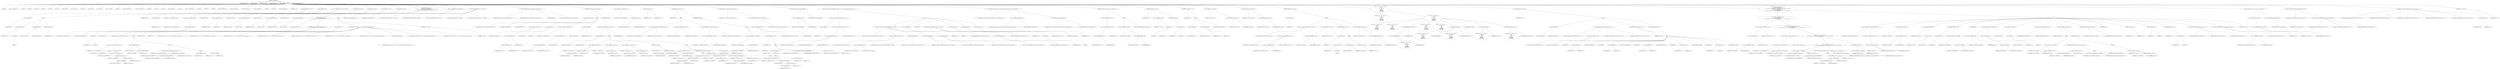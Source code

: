 digraph hostapd_notif_assoc {  
"1000135" [label = "(METHOD,hostapd_notif_assoc)" ]
"1000136" [label = "(PARAM,hostapd_data *hapd)" ]
"1000137" [label = "(PARAM,const u8 *addr)" ]
"1000138" [label = "(PARAM,const u8 *req_ies)" ]
"1000139" [label = "(PARAM,size_t req_ies_len)" ]
"1000140" [label = "(PARAM,int reassoc)" ]
"1000141" [label = "(BLOCK,,)" ]
"1000142" [label = "(LOCAL,v6: int)" ]
"1000143" [label = "(LOCAL,v8: const unsigned __int8 *)" ]
"1000144" [label = "(LOCAL,v9: int)" ]
"1000145" [label = "(LOCAL,v10: int)" ]
"1000146" [label = "(LOCAL,v11: int)" ]
"1000147" [label = "(LOCAL,v12: int)" ]
"1000148" [label = "(LOCAL,v13: int)" ]
"1000149" [label = "(LOCAL,v14: int)" ]
"1000150" [label = "(LOCAL,v16: const u8 *)" ]
"1000151" [label = "(LOCAL,v17: const u8 *)" ]
"1000152" [label = "(LOCAL,v18: size_t)" ]
"1000153" [label = "(LOCAL,v19: sta_info *)" ]
"1000154" [label = "(LOCAL,v20: sta_info *)" ]
"1000155" [label = "(LOCAL,v21: unsigned int)" ]
"1000156" [label = "(LOCAL,v22: int)" ]
"1000157" [label = "(LOCAL,v23: wpa_state_machine *)" ]
"1000158" [label = "(LOCAL,v24: wpa_authenticator *)" ]
"1000159" [label = "(LOCAL,v25: int)" ]
"1000160" [label = "(LOCAL,v26: int)" ]
"1000161" [label = "(LOCAL,v27: u32)" ]
"1000162" [label = "(LOCAL,v28: unsigned int)" ]
"1000163" [label = "(LOCAL,v29: int)" ]
"1000164" [label = "(LOCAL,v30: wpa_state_machine *)" ]
"1000165" [label = "(LOCAL,v31: int)" ]
"1000166" [label = "(LOCAL,v32: u8 *)" ]
"1000167" [label = "(LOCAL,v33: int)" ]
"1000168" [label = "(LOCAL,fmt: unsigned __int8 *)" ]
"1000169" [label = "(LOCAL,fmta: unsigned __int8 *)" ]
"1000170" [label = "(LOCAL,fmtb: unsigned __int8 *)" ]
"1000171" [label = "(LOCAL,fmtc: unsigned __int8 *)" ]
"1000172" [label = "(LOCAL,v38: int)" ]
"1000173" [label = "(LOCAL,v41: int)" ]
"1000174" [label = "(LOCAL,elems: ieee802_11_elems)" ]
"1000175" [label = "(LOCAL,buf: u8 [ 1064 ])" ]
"1000176" [label = "(CONTROL_STRUCTURE,if ( !addr ),if ( !addr ))" ]
"1000177" [label = "(<operator>.logicalNot,!addr)" ]
"1000178" [label = "(IDENTIFIER,addr,!addr)" ]
"1000179" [label = "(BLOCK,,)" ]
"1000180" [label = "(<operator>.assignment,v14 = -1)" ]
"1000181" [label = "(IDENTIFIER,v14,v14 = -1)" ]
"1000182" [label = "(<operator>.minus,-1)" ]
"1000183" [label = "(LITERAL,1,-1)" ]
"1000184" [label = "(wpa_printf,wpa_printf(2, fmt))" ]
"1000185" [label = "(LITERAL,2,wpa_printf(2, fmt))" ]
"1000186" [label = "(IDENTIFIER,fmt,wpa_printf(2, fmt))" ]
"1000187" [label = "(RETURN,return v14;,return v14;)" ]
"1000188" [label = "(IDENTIFIER,v14,return v14;)" ]
"1000189" [label = "(<operator>.assignment,v6 = *addr)" ]
"1000190" [label = "(IDENTIFIER,v6,v6 = *addr)" ]
"1000191" [label = "(<operator>.indirection,*addr)" ]
"1000192" [label = "(IDENTIFIER,addr,v6 = *addr)" ]
"1000193" [label = "(<operator>.assignment,v8 = (const unsigned __int8 *)addr[1])" ]
"1000194" [label = "(IDENTIFIER,v8,v8 = (const unsigned __int8 *)addr[1])" ]
"1000195" [label = "(<operator>.cast,(const unsigned __int8 *)addr[1])" ]
"1000196" [label = "(UNKNOWN,const unsigned __int8 *,const unsigned __int8 *)" ]
"1000197" [label = "(<operator>.indirectIndexAccess,addr[1])" ]
"1000198" [label = "(IDENTIFIER,addr,(const unsigned __int8 *)addr[1])" ]
"1000199" [label = "(LITERAL,1,(const unsigned __int8 *)addr[1])" ]
"1000200" [label = "(<operator>.assignment,v9 = addr[2])" ]
"1000201" [label = "(IDENTIFIER,v9,v9 = addr[2])" ]
"1000202" [label = "(<operator>.indirectIndexAccess,addr[2])" ]
"1000203" [label = "(IDENTIFIER,addr,v9 = addr[2])" ]
"1000204" [label = "(LITERAL,2,v9 = addr[2])" ]
"1000205" [label = "(<operator>.assignment,v10 = addr[3])" ]
"1000206" [label = "(IDENTIFIER,v10,v10 = addr[3])" ]
"1000207" [label = "(<operator>.indirectIndexAccess,addr[3])" ]
"1000208" [label = "(IDENTIFIER,addr,v10 = addr[3])" ]
"1000209" [label = "(LITERAL,3,v10 = addr[3])" ]
"1000210" [label = "(<operator>.assignment,v11 = addr[4])" ]
"1000211" [label = "(IDENTIFIER,v11,v11 = addr[4])" ]
"1000212" [label = "(<operator>.indirectIndexAccess,addr[4])" ]
"1000213" [label = "(IDENTIFIER,addr,v11 = addr[4])" ]
"1000214" [label = "(LITERAL,4,v11 = addr[4])" ]
"1000215" [label = "(<operator>.assignment,v12 = addr[5])" ]
"1000216" [label = "(IDENTIFIER,v12,v12 = addr[5])" ]
"1000217" [label = "(<operator>.indirectIndexAccess,addr[5])" ]
"1000218" [label = "(IDENTIFIER,addr,v12 = addr[5])" ]
"1000219" [label = "(LITERAL,5,v12 = addr[5])" ]
"1000220" [label = "(CONTROL_STRUCTURE,if ( (v6 & 1) != 0\n    || !(v11 | v10 | v9 | v6 | (unsigned int)v8 | v12)\n    || (v41 = addr[5], v13 = memcmp(addr, hapd->own_addr, 6u), v12 = v41, !v13) ),if ( (v6 & 1) != 0\n    || !(v11 | v10 | v9 | v6 | (unsigned int)v8 | v12)\n    || (v41 = addr[5], v13 = memcmp(addr, hapd->own_addr, 6u), v12 = v41, !v13) ))" ]
"1000221" [label = "(<operator>.logicalOr,(v6 & 1) != 0\n    || !(v11 | v10 | v9 | v6 | (unsigned int)v8 | v12)\n    || (v41 = addr[5], v13 = memcmp(addr, hapd->own_addr, 6u), v12 = v41, !v13))" ]
"1000222" [label = "(<operator>.notEquals,(v6 & 1) != 0)" ]
"1000223" [label = "(<operator>.and,v6 & 1)" ]
"1000224" [label = "(IDENTIFIER,v6,v6 & 1)" ]
"1000225" [label = "(LITERAL,1,v6 & 1)" ]
"1000226" [label = "(LITERAL,0,(v6 & 1) != 0)" ]
"1000227" [label = "(<operator>.logicalOr,!(v11 | v10 | v9 | v6 | (unsigned int)v8 | v12)\n    || (v41 = addr[5], v13 = memcmp(addr, hapd->own_addr, 6u), v12 = v41, !v13))" ]
"1000228" [label = "(<operator>.logicalNot,!(v11 | v10 | v9 | v6 | (unsigned int)v8 | v12))" ]
"1000229" [label = "(<operator>.or,v11 | v10 | v9 | v6 | (unsigned int)v8 | v12)" ]
"1000230" [label = "(IDENTIFIER,v11,v11 | v10 | v9 | v6 | (unsigned int)v8 | v12)" ]
"1000231" [label = "(<operator>.or,v10 | v9 | v6 | (unsigned int)v8 | v12)" ]
"1000232" [label = "(IDENTIFIER,v10,v10 | v9 | v6 | (unsigned int)v8 | v12)" ]
"1000233" [label = "(<operator>.or,v9 | v6 | (unsigned int)v8 | v12)" ]
"1000234" [label = "(IDENTIFIER,v9,v9 | v6 | (unsigned int)v8 | v12)" ]
"1000235" [label = "(<operator>.or,v6 | (unsigned int)v8 | v12)" ]
"1000236" [label = "(IDENTIFIER,v6,v6 | (unsigned int)v8 | v12)" ]
"1000237" [label = "(<operator>.or,(unsigned int)v8 | v12)" ]
"1000238" [label = "(<operator>.cast,(unsigned int)v8)" ]
"1000239" [label = "(UNKNOWN,unsigned int,unsigned int)" ]
"1000240" [label = "(IDENTIFIER,v8,(unsigned int)v8)" ]
"1000241" [label = "(IDENTIFIER,v12,(unsigned int)v8 | v12)" ]
"1000242" [label = "(BLOCK,,)" ]
"1000243" [label = "(<operator>.assignment,v41 = addr[5])" ]
"1000244" [label = "(IDENTIFIER,v41,v41 = addr[5])" ]
"1000245" [label = "(<operator>.indirectIndexAccess,addr[5])" ]
"1000246" [label = "(IDENTIFIER,addr,v41 = addr[5])" ]
"1000247" [label = "(LITERAL,5,v41 = addr[5])" ]
"1000248" [label = "(BLOCK,,)" ]
"1000249" [label = "(<operator>.assignment,v13 = memcmp(addr, hapd->own_addr, 6u))" ]
"1000250" [label = "(IDENTIFIER,v13,v13 = memcmp(addr, hapd->own_addr, 6u))" ]
"1000251" [label = "(memcmp,memcmp(addr, hapd->own_addr, 6u))" ]
"1000252" [label = "(IDENTIFIER,addr,memcmp(addr, hapd->own_addr, 6u))" ]
"1000253" [label = "(<operator>.indirectFieldAccess,hapd->own_addr)" ]
"1000254" [label = "(IDENTIFIER,hapd,memcmp(addr, hapd->own_addr, 6u))" ]
"1000255" [label = "(FIELD_IDENTIFIER,own_addr,own_addr)" ]
"1000256" [label = "(LITERAL,6u,memcmp(addr, hapd->own_addr, 6u))" ]
"1000257" [label = "(BLOCK,,)" ]
"1000258" [label = "(<operator>.assignment,v12 = v41)" ]
"1000259" [label = "(IDENTIFIER,v12,v12 = v41)" ]
"1000260" [label = "(IDENTIFIER,v41,v12 = v41)" ]
"1000261" [label = "(<operator>.logicalNot,!v13)" ]
"1000262" [label = "(IDENTIFIER,v13,!v13)" ]
"1000263" [label = "(BLOCK,,)" ]
"1000264" [label = "(<operator>.assignment,v14 = 0)" ]
"1000265" [label = "(IDENTIFIER,v14,v14 = 0)" ]
"1000266" [label = "(LITERAL,0,v14 = 0)" ]
"1000267" [label = "(wpa_printf,wpa_printf(2, v8, v9, v10, v11, v12, v38, &_stack_chk_guard, req_ies, req_ies_len))" ]
"1000268" [label = "(LITERAL,2,wpa_printf(2, v8, v9, v10, v11, v12, v38, &_stack_chk_guard, req_ies, req_ies_len))" ]
"1000269" [label = "(IDENTIFIER,v8,wpa_printf(2, v8, v9, v10, v11, v12, v38, &_stack_chk_guard, req_ies, req_ies_len))" ]
"1000270" [label = "(IDENTIFIER,v9,wpa_printf(2, v8, v9, v10, v11, v12, v38, &_stack_chk_guard, req_ies, req_ies_len))" ]
"1000271" [label = "(IDENTIFIER,v10,wpa_printf(2, v8, v9, v10, v11, v12, v38, &_stack_chk_guard, req_ies, req_ies_len))" ]
"1000272" [label = "(IDENTIFIER,v11,wpa_printf(2, v8, v9, v10, v11, v12, v38, &_stack_chk_guard, req_ies, req_ies_len))" ]
"1000273" [label = "(IDENTIFIER,v12,wpa_printf(2, v8, v9, v10, v11, v12, v38, &_stack_chk_guard, req_ies, req_ies_len))" ]
"1000274" [label = "(IDENTIFIER,v38,wpa_printf(2, v8, v9, v10, v11, v12, v38, &_stack_chk_guard, req_ies, req_ies_len))" ]
"1000275" [label = "(<operator>.addressOf,&_stack_chk_guard)" ]
"1000276" [label = "(IDENTIFIER,_stack_chk_guard,wpa_printf(2, v8, v9, v10, v11, v12, v38, &_stack_chk_guard, req_ies, req_ies_len))" ]
"1000277" [label = "(IDENTIFIER,req_ies,wpa_printf(2, v8, v9, v10, v11, v12, v38, &_stack_chk_guard, req_ies, req_ies_len))" ]
"1000278" [label = "(IDENTIFIER,req_ies_len,wpa_printf(2, v8, v9, v10, v11, v12, v38, &_stack_chk_guard, req_ies, req_ies_len))" ]
"1000279" [label = "(RETURN,return v14;,return v14;)" ]
"1000280" [label = "(IDENTIFIER,v14,return v14;)" ]
"1000281" [label = "(random_add_randomness,random_add_randomness(addr, 6u))" ]
"1000282" [label = "(IDENTIFIER,addr,random_add_randomness(addr, 6u))" ]
"1000283" [label = "(LITERAL,6u,random_add_randomness(addr, 6u))" ]
"1000284" [label = "(hostapd_logger,hostapd_logger(hapd, addr, 1u, 2, \"associated\"))" ]
"1000285" [label = "(IDENTIFIER,hapd,hostapd_logger(hapd, addr, 1u, 2, \"associated\"))" ]
"1000286" [label = "(IDENTIFIER,addr,hostapd_logger(hapd, addr, 1u, 2, \"associated\"))" ]
"1000287" [label = "(LITERAL,1u,hostapd_logger(hapd, addr, 1u, 2, \"associated\"))" ]
"1000288" [label = "(LITERAL,2,hostapd_logger(hapd, addr, 1u, 2, \"associated\"))" ]
"1000289" [label = "(LITERAL,\"associated\",hostapd_logger(hapd, addr, 1u, 2, \"associated\"))" ]
"1000290" [label = "(ieee802_11_parse_elems,ieee802_11_parse_elems(req_ies, req_ies_len, &elems, 0))" ]
"1000291" [label = "(IDENTIFIER,req_ies,ieee802_11_parse_elems(req_ies, req_ies_len, &elems, 0))" ]
"1000292" [label = "(IDENTIFIER,req_ies_len,ieee802_11_parse_elems(req_ies, req_ies_len, &elems, 0))" ]
"1000293" [label = "(<operator>.addressOf,&elems)" ]
"1000294" [label = "(IDENTIFIER,elems,ieee802_11_parse_elems(req_ies, req_ies_len, &elems, 0))" ]
"1000295" [label = "(LITERAL,0,ieee802_11_parse_elems(req_ies, req_ies_len, &elems, 0))" ]
"1000296" [label = "(CONTROL_STRUCTURE,if ( elems.wps_ie ),if ( elems.wps_ie ))" ]
"1000297" [label = "(<operator>.fieldAccess,elems.wps_ie)" ]
"1000298" [label = "(IDENTIFIER,elems,if ( elems.wps_ie ))" ]
"1000299" [label = "(FIELD_IDENTIFIER,wps_ie,wps_ie)" ]
"1000300" [label = "(BLOCK,,)" ]
"1000301" [label = "(<operator>.assignment,v16 = elems.wps_ie - 2)" ]
"1000302" [label = "(IDENTIFIER,v16,v16 = elems.wps_ie - 2)" ]
"1000303" [label = "(<operator>.subtraction,elems.wps_ie - 2)" ]
"1000304" [label = "(<operator>.fieldAccess,elems.wps_ie)" ]
"1000305" [label = "(IDENTIFIER,elems,elems.wps_ie - 2)" ]
"1000306" [label = "(FIELD_IDENTIFIER,wps_ie,wps_ie)" ]
"1000307" [label = "(LITERAL,2,elems.wps_ie - 2)" ]
"1000308" [label = "(<operator>.assignment,v17 = 0)" ]
"1000309" [label = "(IDENTIFIER,v17,v17 = 0)" ]
"1000310" [label = "(LITERAL,0,v17 = 0)" ]
"1000311" [label = "(<operator>.assignment,v18 = elems.wps_ie_len + 2)" ]
"1000312" [label = "(IDENTIFIER,v18,v18 = elems.wps_ie_len + 2)" ]
"1000313" [label = "(<operator>.addition,elems.wps_ie_len + 2)" ]
"1000314" [label = "(<operator>.fieldAccess,elems.wps_ie_len)" ]
"1000315" [label = "(IDENTIFIER,elems,elems.wps_ie_len + 2)" ]
"1000316" [label = "(FIELD_IDENTIFIER,wps_ie_len,wps_ie_len)" ]
"1000317" [label = "(LITERAL,2,elems.wps_ie_len + 2)" ]
"1000318" [label = "(wpa_printf,wpa_printf(2, fmta))" ]
"1000319" [label = "(LITERAL,2,wpa_printf(2, fmta))" ]
"1000320" [label = "(IDENTIFIER,fmta,wpa_printf(2, fmta))" ]
"1000321" [label = "(CONTROL_STRUCTURE,else,else)" ]
"1000322" [label = "(CONTROL_STRUCTURE,if ( elems.rsn_ie ),if ( elems.rsn_ie ))" ]
"1000323" [label = "(<operator>.fieldAccess,elems.rsn_ie)" ]
"1000324" [label = "(IDENTIFIER,elems,if ( elems.rsn_ie ))" ]
"1000325" [label = "(FIELD_IDENTIFIER,rsn_ie,rsn_ie)" ]
"1000326" [label = "(BLOCK,,)" ]
"1000327" [label = "(<operator>.assignment,v16 = elems.rsn_ie - 2)" ]
"1000328" [label = "(IDENTIFIER,v16,v16 = elems.rsn_ie - 2)" ]
"1000329" [label = "(<operator>.subtraction,elems.rsn_ie - 2)" ]
"1000330" [label = "(<operator>.fieldAccess,elems.rsn_ie)" ]
"1000331" [label = "(IDENTIFIER,elems,elems.rsn_ie - 2)" ]
"1000332" [label = "(FIELD_IDENTIFIER,rsn_ie,rsn_ie)" ]
"1000333" [label = "(LITERAL,2,elems.rsn_ie - 2)" ]
"1000334" [label = "(<operator>.assignment,v17 = elems.wps_ie)" ]
"1000335" [label = "(IDENTIFIER,v17,v17 = elems.wps_ie)" ]
"1000336" [label = "(<operator>.fieldAccess,elems.wps_ie)" ]
"1000337" [label = "(IDENTIFIER,elems,v17 = elems.wps_ie)" ]
"1000338" [label = "(FIELD_IDENTIFIER,wps_ie,wps_ie)" ]
"1000339" [label = "(<operator>.assignment,v18 = elems.rsn_ie_len + 2)" ]
"1000340" [label = "(IDENTIFIER,v18,v18 = elems.rsn_ie_len + 2)" ]
"1000341" [label = "(<operator>.addition,elems.rsn_ie_len + 2)" ]
"1000342" [label = "(<operator>.fieldAccess,elems.rsn_ie_len)" ]
"1000343" [label = "(IDENTIFIER,elems,elems.rsn_ie_len + 2)" ]
"1000344" [label = "(FIELD_IDENTIFIER,rsn_ie_len,rsn_ie_len)" ]
"1000345" [label = "(LITERAL,2,elems.rsn_ie_len + 2)" ]
"1000346" [label = "(wpa_printf,wpa_printf(2, fmta))" ]
"1000347" [label = "(LITERAL,2,wpa_printf(2, fmta))" ]
"1000348" [label = "(IDENTIFIER,fmta,wpa_printf(2, fmta))" ]
"1000349" [label = "(CONTROL_STRUCTURE,else,else)" ]
"1000350" [label = "(BLOCK,,)" ]
"1000351" [label = "(<operator>.assignment,v16 = elems.wpa_ie)" ]
"1000352" [label = "(IDENTIFIER,v16,v16 = elems.wpa_ie)" ]
"1000353" [label = "(<operator>.fieldAccess,elems.wpa_ie)" ]
"1000354" [label = "(IDENTIFIER,elems,v16 = elems.wpa_ie)" ]
"1000355" [label = "(FIELD_IDENTIFIER,wpa_ie,wpa_ie)" ]
"1000356" [label = "(CONTROL_STRUCTURE,if ( elems.wpa_ie ),if ( elems.wpa_ie ))" ]
"1000357" [label = "(<operator>.fieldAccess,elems.wpa_ie)" ]
"1000358" [label = "(IDENTIFIER,elems,if ( elems.wpa_ie ))" ]
"1000359" [label = "(FIELD_IDENTIFIER,wpa_ie,wpa_ie)" ]
"1000360" [label = "(BLOCK,,)" ]
"1000361" [label = "(<operator>.assignment,v16 = elems.wpa_ie - 2)" ]
"1000362" [label = "(IDENTIFIER,v16,v16 = elems.wpa_ie - 2)" ]
"1000363" [label = "(<operator>.subtraction,elems.wpa_ie - 2)" ]
"1000364" [label = "(<operator>.fieldAccess,elems.wpa_ie)" ]
"1000365" [label = "(IDENTIFIER,elems,elems.wpa_ie - 2)" ]
"1000366" [label = "(FIELD_IDENTIFIER,wpa_ie,wpa_ie)" ]
"1000367" [label = "(LITERAL,2,elems.wpa_ie - 2)" ]
"1000368" [label = "(<operator>.assignment,v17 = elems.rsn_ie)" ]
"1000369" [label = "(IDENTIFIER,v17,v17 = elems.rsn_ie)" ]
"1000370" [label = "(<operator>.fieldAccess,elems.rsn_ie)" ]
"1000371" [label = "(IDENTIFIER,elems,v17 = elems.rsn_ie)" ]
"1000372" [label = "(FIELD_IDENTIFIER,rsn_ie,rsn_ie)" ]
"1000373" [label = "(<operator>.assignment,v18 = elems.wpa_ie_len + 2)" ]
"1000374" [label = "(IDENTIFIER,v18,v18 = elems.wpa_ie_len + 2)" ]
"1000375" [label = "(<operator>.addition,elems.wpa_ie_len + 2)" ]
"1000376" [label = "(<operator>.fieldAccess,elems.wpa_ie_len)" ]
"1000377" [label = "(IDENTIFIER,elems,elems.wpa_ie_len + 2)" ]
"1000378" [label = "(FIELD_IDENTIFIER,wpa_ie_len,wpa_ie_len)" ]
"1000379" [label = "(LITERAL,2,elems.wpa_ie_len + 2)" ]
"1000380" [label = "(CONTROL_STRUCTURE,else,else)" ]
"1000381" [label = "(BLOCK,,)" ]
"1000382" [label = "(<operator>.assignment,v17 = (_BYTE *)(&dword_0 + 1))" ]
"1000383" [label = "(IDENTIFIER,v17,v17 = (_BYTE *)(&dword_0 + 1))" ]
"1000384" [label = "(<operator>.cast,(_BYTE *)(&dword_0 + 1))" ]
"1000385" [label = "(UNKNOWN,_BYTE *,_BYTE *)" ]
"1000386" [label = "(<operator>.addition,&dword_0 + 1)" ]
"1000387" [label = "(<operator>.addressOf,&dword_0)" ]
"1000388" [label = "(IDENTIFIER,dword_0,&dword_0 + 1)" ]
"1000389" [label = "(LITERAL,1,&dword_0 + 1)" ]
"1000390" [label = "(<operator>.assignment,v18 = 0)" ]
"1000391" [label = "(IDENTIFIER,v18,v18 = 0)" ]
"1000392" [label = "(LITERAL,0,v18 = 0)" ]
"1000393" [label = "(wpa_printf,wpa_printf(2, fmta))" ]
"1000394" [label = "(LITERAL,2,wpa_printf(2, fmta))" ]
"1000395" [label = "(IDENTIFIER,fmta,wpa_printf(2, fmta))" ]
"1000396" [label = "(<operator>.assignment,v19 = ap_get_sta(hapd, addr))" ]
"1000397" [label = "(IDENTIFIER,v19,v19 = ap_get_sta(hapd, addr))" ]
"1000398" [label = "(ap_get_sta,ap_get_sta(hapd, addr))" ]
"1000399" [label = "(IDENTIFIER,hapd,ap_get_sta(hapd, addr))" ]
"1000400" [label = "(IDENTIFIER,addr,ap_get_sta(hapd, addr))" ]
"1000401" [label = "(<operator>.assignment,v20 = v19)" ]
"1000402" [label = "(IDENTIFIER,v20,v20 = v19)" ]
"1000403" [label = "(IDENTIFIER,v19,v20 = v19)" ]
"1000404" [label = "(CONTROL_STRUCTURE,if ( v19 ),if ( v19 ))" ]
"1000405" [label = "(IDENTIFIER,v19,if ( v19 ))" ]
"1000406" [label = "(BLOCK,,)" ]
"1000407" [label = "(ap_sta_no_session_timeout,ap_sta_no_session_timeout(hapd, v19))" ]
"1000408" [label = "(IDENTIFIER,hapd,ap_sta_no_session_timeout(hapd, v19))" ]
"1000409" [label = "(IDENTIFIER,v19,ap_sta_no_session_timeout(hapd, v19))" ]
"1000410" [label = "(accounting_sta_stop,accounting_sta_stop(hapd, v20))" ]
"1000411" [label = "(IDENTIFIER,hapd,accounting_sta_stop(hapd, v20))" ]
"1000412" [label = "(IDENTIFIER,v20,accounting_sta_stop(hapd, v20))" ]
"1000413" [label = "(<operator>.assignment,v20->timeout_next = STA_NULLFUNC)" ]
"1000414" [label = "(<operator>.indirectFieldAccess,v20->timeout_next)" ]
"1000415" [label = "(IDENTIFIER,v20,v20->timeout_next = STA_NULLFUNC)" ]
"1000416" [label = "(FIELD_IDENTIFIER,timeout_next,timeout_next)" ]
"1000417" [label = "(IDENTIFIER,STA_NULLFUNC,v20->timeout_next = STA_NULLFUNC)" ]
"1000418" [label = "(CONTROL_STRUCTURE,else,else)" ]
"1000419" [label = "(BLOCK,,)" ]
"1000420" [label = "(<operator>.assignment,v20 = ap_sta_add(hapd, addr))" ]
"1000421" [label = "(IDENTIFIER,v20,v20 = ap_sta_add(hapd, addr))" ]
"1000422" [label = "(ap_sta_add,ap_sta_add(hapd, addr))" ]
"1000423" [label = "(IDENTIFIER,hapd,ap_sta_add(hapd, addr))" ]
"1000424" [label = "(IDENTIFIER,addr,ap_sta_add(hapd, addr))" ]
"1000425" [label = "(CONTROL_STRUCTURE,if ( !v20 ),if ( !v20 ))" ]
"1000426" [label = "(<operator>.logicalNot,!v20)" ]
"1000427" [label = "(IDENTIFIER,v20,!v20)" ]
"1000428" [label = "(BLOCK,,)" ]
"1000429" [label = "(<operator>.assignment,v14 = -1)" ]
"1000430" [label = "(IDENTIFIER,v14,v14 = -1)" ]
"1000431" [label = "(<operator>.minus,-1)" ]
"1000432" [label = "(LITERAL,1,-1)" ]
"1000433" [label = "(hostapd_drv_sta_disassoc,hostapd_drv_sta_disassoc(hapd, addr, 5))" ]
"1000434" [label = "(IDENTIFIER,hapd,hostapd_drv_sta_disassoc(hapd, addr, 5))" ]
"1000435" [label = "(IDENTIFIER,addr,hostapd_drv_sta_disassoc(hapd, addr, 5))" ]
"1000436" [label = "(LITERAL,5,hostapd_drv_sta_disassoc(hapd, addr, 5))" ]
"1000437" [label = "(RETURN,return v14;,return v14;)" ]
"1000438" [label = "(IDENTIFIER,v14,return v14;)" ]
"1000439" [label = "(<operator>.assignment,v21 = hapd->iface->drv_max_acl_mac_addrs)" ]
"1000440" [label = "(IDENTIFIER,v21,v21 = hapd->iface->drv_max_acl_mac_addrs)" ]
"1000441" [label = "(<operator>.indirectFieldAccess,hapd->iface->drv_max_acl_mac_addrs)" ]
"1000442" [label = "(<operator>.indirectFieldAccess,hapd->iface)" ]
"1000443" [label = "(IDENTIFIER,hapd,v21 = hapd->iface->drv_max_acl_mac_addrs)" ]
"1000444" [label = "(FIELD_IDENTIFIER,iface,iface)" ]
"1000445" [label = "(FIELD_IDENTIFIER,drv_max_acl_mac_addrs,drv_max_acl_mac_addrs)" ]
"1000446" [label = "(<operators>.assignmentAnd,v20->flags &= 0xFFFECFFF)" ]
"1000447" [label = "(<operator>.indirectFieldAccess,v20->flags)" ]
"1000448" [label = "(IDENTIFIER,v20,v20->flags &= 0xFFFECFFF)" ]
"1000449" [label = "(FIELD_IDENTIFIER,flags,flags)" ]
"1000450" [label = "(LITERAL,0xFFFECFFF,v20->flags &= 0xFFFECFFF)" ]
"1000451" [label = "(CONTROL_STRUCTURE,if ( !v21 && hostapd_check_acl(hapd, addr, 0) != 1 ),if ( !v21 && hostapd_check_acl(hapd, addr, 0) != 1 ))" ]
"1000452" [label = "(<operator>.logicalAnd,!v21 && hostapd_check_acl(hapd, addr, 0) != 1)" ]
"1000453" [label = "(<operator>.logicalNot,!v21)" ]
"1000454" [label = "(IDENTIFIER,v21,!v21)" ]
"1000455" [label = "(<operator>.notEquals,hostapd_check_acl(hapd, addr, 0) != 1)" ]
"1000456" [label = "(hostapd_check_acl,hostapd_check_acl(hapd, addr, 0))" ]
"1000457" [label = "(IDENTIFIER,hapd,hostapd_check_acl(hapd, addr, 0))" ]
"1000458" [label = "(IDENTIFIER,addr,hostapd_check_acl(hapd, addr, 0))" ]
"1000459" [label = "(LITERAL,0,hostapd_check_acl(hapd, addr, 0))" ]
"1000460" [label = "(LITERAL,1,hostapd_check_acl(hapd, addr, 0) != 1)" ]
"1000461" [label = "(BLOCK,,)" ]
"1000462" [label = "(wpa_printf,wpa_printf(3, (const unsigned __int8 *)addr[2], addr[3], addr[4], addr[5]))" ]
"1000463" [label = "(LITERAL,3,wpa_printf(3, (const unsigned __int8 *)addr[2], addr[3], addr[4], addr[5]))" ]
"1000464" [label = "(<operator>.cast,(const unsigned __int8 *)addr[2])" ]
"1000465" [label = "(UNKNOWN,const unsigned __int8 *,const unsigned __int8 *)" ]
"1000466" [label = "(<operator>.indirectIndexAccess,addr[2])" ]
"1000467" [label = "(IDENTIFIER,addr,(const unsigned __int8 *)addr[2])" ]
"1000468" [label = "(LITERAL,2,(const unsigned __int8 *)addr[2])" ]
"1000469" [label = "(<operator>.indirectIndexAccess,addr[3])" ]
"1000470" [label = "(IDENTIFIER,addr,wpa_printf(3, (const unsigned __int8 *)addr[2], addr[3], addr[4], addr[5]))" ]
"1000471" [label = "(LITERAL,3,wpa_printf(3, (const unsigned __int8 *)addr[2], addr[3], addr[4], addr[5]))" ]
"1000472" [label = "(<operator>.indirectIndexAccess,addr[4])" ]
"1000473" [label = "(IDENTIFIER,addr,wpa_printf(3, (const unsigned __int8 *)addr[2], addr[3], addr[4], addr[5]))" ]
"1000474" [label = "(LITERAL,4,wpa_printf(3, (const unsigned __int8 *)addr[2], addr[3], addr[4], addr[5]))" ]
"1000475" [label = "(<operator>.indirectIndexAccess,addr[5])" ]
"1000476" [label = "(IDENTIFIER,addr,wpa_printf(3, (const unsigned __int8 *)addr[2], addr[3], addr[4], addr[5]))" ]
"1000477" [label = "(LITERAL,5,wpa_printf(3, (const unsigned __int8 *)addr[2], addr[3], addr[4], addr[5]))" ]
"1000478" [label = "(<operator>.assignment,v33 = 1)" ]
"1000479" [label = "(IDENTIFIER,v33,v33 = 1)" ]
"1000480" [label = "(LITERAL,1,v33 = 1)" ]
"1000481" [label = "(JUMP_TARGET,fail)" ]
"1000482" [label = "(hostapd_drv_sta_disassoc,hostapd_drv_sta_disassoc(hapd, v20->addr, v33))" ]
"1000483" [label = "(IDENTIFIER,hapd,hostapd_drv_sta_disassoc(hapd, v20->addr, v33))" ]
"1000484" [label = "(<operator>.indirectFieldAccess,v20->addr)" ]
"1000485" [label = "(IDENTIFIER,v20,hostapd_drv_sta_disassoc(hapd, v20->addr, v33))" ]
"1000486" [label = "(FIELD_IDENTIFIER,addr,addr)" ]
"1000487" [label = "(IDENTIFIER,v33,hostapd_drv_sta_disassoc(hapd, v20->addr, v33))" ]
"1000488" [label = "(<operator>.assignment,v14 = -1)" ]
"1000489" [label = "(IDENTIFIER,v14,v14 = -1)" ]
"1000490" [label = "(<operator>.minus,-1)" ]
"1000491" [label = "(LITERAL,1,-1)" ]
"1000492" [label = "(ap_free_sta,ap_free_sta(hapd, v20))" ]
"1000493" [label = "(IDENTIFIER,hapd,ap_free_sta(hapd, v20))" ]
"1000494" [label = "(IDENTIFIER,v20,ap_free_sta(hapd, v20))" ]
"1000495" [label = "(RETURN,return v14;,return v14;)" ]
"1000496" [label = "(IDENTIFIER,v14,return v14;)" ]
"1000497" [label = "(ap_copy_sta_supp_op_classes,ap_copy_sta_supp_op_classes(v20, elems.supp_op_classes, elems.supp_op_classes_len))" ]
"1000498" [label = "(IDENTIFIER,v20,ap_copy_sta_supp_op_classes(v20, elems.supp_op_classes, elems.supp_op_classes_len))" ]
"1000499" [label = "(<operator>.fieldAccess,elems.supp_op_classes)" ]
"1000500" [label = "(IDENTIFIER,elems,ap_copy_sta_supp_op_classes(v20, elems.supp_op_classes, elems.supp_op_classes_len))" ]
"1000501" [label = "(FIELD_IDENTIFIER,supp_op_classes,supp_op_classes)" ]
"1000502" [label = "(<operator>.fieldAccess,elems.supp_op_classes_len)" ]
"1000503" [label = "(IDENTIFIER,elems,ap_copy_sta_supp_op_classes(v20, elems.supp_op_classes, elems.supp_op_classes_len))" ]
"1000504" [label = "(FIELD_IDENTIFIER,supp_op_classes_len,supp_op_classes_len)" ]
"1000505" [label = "(CONTROL_STRUCTURE,if ( !hapd->conf->wpa ),if ( !hapd->conf->wpa ))" ]
"1000506" [label = "(<operator>.logicalNot,!hapd->conf->wpa)" ]
"1000507" [label = "(<operator>.indirectFieldAccess,hapd->conf->wpa)" ]
"1000508" [label = "(<operator>.indirectFieldAccess,hapd->conf)" ]
"1000509" [label = "(IDENTIFIER,hapd,!hapd->conf->wpa)" ]
"1000510" [label = "(FIELD_IDENTIFIER,conf,conf)" ]
"1000511" [label = "(FIELD_IDENTIFIER,wpa,wpa)" ]
"1000512" [label = "(BLOCK,,)" ]
"1000513" [label = "(<operator>.assignment,v28 = v20->flags)" ]
"1000514" [label = "(IDENTIFIER,v28,v28 = v20->flags)" ]
"1000515" [label = "(<operator>.indirectFieldAccess,v20->flags)" ]
"1000516" [label = "(IDENTIFIER,v20,v28 = v20->flags)" ]
"1000517" [label = "(FIELD_IDENTIFIER,flags,flags)" ]
"1000518" [label = "(CONTROL_STRUCTURE,goto LABEL_23;,goto LABEL_23;)" ]
"1000519" [label = "(CONTROL_STRUCTURE,if ( v16 ),if ( v16 ))" ]
"1000520" [label = "(IDENTIFIER,v16,if ( v16 ))" ]
"1000521" [label = "(<operator>.assignment,v22 = (int)v17)" ]
"1000522" [label = "(IDENTIFIER,v22,v22 = (int)v17)" ]
"1000523" [label = "(<operator>.cast,(int)v17)" ]
"1000524" [label = "(UNKNOWN,int,int)" ]
"1000525" [label = "(IDENTIFIER,v17,(int)v17)" ]
"1000526" [label = "(CONTROL_STRUCTURE,else,else)" ]
"1000527" [label = "(<operator>.assignment,v22 = 1)" ]
"1000528" [label = "(IDENTIFIER,v22,v22 = 1)" ]
"1000529" [label = "(LITERAL,1,v22 = 1)" ]
"1000530" [label = "(CONTROL_STRUCTURE,if ( v22 ),if ( v22 ))" ]
"1000531" [label = "(IDENTIFIER,v22,if ( v22 ))" ]
"1000532" [label = "(BLOCK,,)" ]
"1000533" [label = "(wpa_printf,wpa_printf(2, fmtb))" ]
"1000534" [label = "(LITERAL,2,wpa_printf(2, fmtb))" ]
"1000535" [label = "(IDENTIFIER,fmtb,wpa_printf(2, fmtb))" ]
"1000536" [label = "(<operator>.assignment,v33 = 13)" ]
"1000537" [label = "(IDENTIFIER,v33,v33 = 13)" ]
"1000538" [label = "(LITERAL,13,v33 = 13)" ]
"1000539" [label = "(CONTROL_STRUCTURE,goto fail;,goto fail;)" ]
"1000540" [label = "(<operator>.assignment,v23 = v20->wpa_sm)" ]
"1000541" [label = "(IDENTIFIER,v23,v23 = v20->wpa_sm)" ]
"1000542" [label = "(<operator>.indirectFieldAccess,v20->wpa_sm)" ]
"1000543" [label = "(IDENTIFIER,v20,v23 = v20->wpa_sm)" ]
"1000544" [label = "(FIELD_IDENTIFIER,wpa_sm,wpa_sm)" ]
"1000545" [label = "(<operator>.assignment,v24 = hapd->wpa_auth)" ]
"1000546" [label = "(IDENTIFIER,v24,v24 = hapd->wpa_auth)" ]
"1000547" [label = "(<operator>.indirectFieldAccess,hapd->wpa_auth)" ]
"1000548" [label = "(IDENTIFIER,hapd,v24 = hapd->wpa_auth)" ]
"1000549" [label = "(FIELD_IDENTIFIER,wpa_auth,wpa_auth)" ]
"1000550" [label = "(CONTROL_STRUCTURE,if ( !v23 ),if ( !v23 ))" ]
"1000551" [label = "(<operator>.logicalNot,!v23)" ]
"1000552" [label = "(IDENTIFIER,v23,!v23)" ]
"1000553" [label = "(BLOCK,,)" ]
"1000554" [label = "(<operator>.assignment,v23 = wpa_auth_sta_init(v24, v20->addr, 0))" ]
"1000555" [label = "(IDENTIFIER,v23,v23 = wpa_auth_sta_init(v24, v20->addr, 0))" ]
"1000556" [label = "(wpa_auth_sta_init,wpa_auth_sta_init(v24, v20->addr, 0))" ]
"1000557" [label = "(IDENTIFIER,v24,wpa_auth_sta_init(v24, v20->addr, 0))" ]
"1000558" [label = "(<operator>.indirectFieldAccess,v20->addr)" ]
"1000559" [label = "(IDENTIFIER,v20,wpa_auth_sta_init(v24, v20->addr, 0))" ]
"1000560" [label = "(FIELD_IDENTIFIER,addr,addr)" ]
"1000561" [label = "(LITERAL,0,wpa_auth_sta_init(v24, v20->addr, 0))" ]
"1000562" [label = "(<operator>.assignment,v20->wpa_sm = v23)" ]
"1000563" [label = "(<operator>.indirectFieldAccess,v20->wpa_sm)" ]
"1000564" [label = "(IDENTIFIER,v20,v20->wpa_sm = v23)" ]
"1000565" [label = "(FIELD_IDENTIFIER,wpa_sm,wpa_sm)" ]
"1000566" [label = "(IDENTIFIER,v23,v20->wpa_sm = v23)" ]
"1000567" [label = "(CONTROL_STRUCTURE,if ( !v23 ),if ( !v23 ))" ]
"1000568" [label = "(<operator>.logicalNot,!v23)" ]
"1000569" [label = "(IDENTIFIER,v23,!v23)" ]
"1000570" [label = "(BLOCK,,)" ]
"1000571" [label = "(<operator>.assignment,v14 = -1)" ]
"1000572" [label = "(IDENTIFIER,v14,v14 = -1)" ]
"1000573" [label = "(<operator>.minus,-1)" ]
"1000574" [label = "(LITERAL,1,-1)" ]
"1000575" [label = "(wpa_printf,wpa_printf(5, fmtb))" ]
"1000576" [label = "(LITERAL,5,wpa_printf(5, fmtb))" ]
"1000577" [label = "(IDENTIFIER,fmtb,wpa_printf(5, fmtb))" ]
"1000578" [label = "(RETURN,return v14;,return v14;)" ]
"1000579" [label = "(IDENTIFIER,v14,return v14;)" ]
"1000580" [label = "(<operator>.assignment,v24 = hapd->wpa_auth)" ]
"1000581" [label = "(IDENTIFIER,v24,v24 = hapd->wpa_auth)" ]
"1000582" [label = "(<operator>.indirectFieldAccess,hapd->wpa_auth)" ]
"1000583" [label = "(IDENTIFIER,hapd,v24 = hapd->wpa_auth)" ]
"1000584" [label = "(FIELD_IDENTIFIER,wpa_auth,wpa_auth)" ]
"1000585" [label = "(<operator>.assignment,v25 = wpa_validate_wpa_ie(\n          v24,\n          v23,\n          hapd->iface->freq,\n          v16,\n          v18,\n          elems.mdie,\n          elems.mdie_len,\n          elems.owe_dh,\n          elems.owe_dh_len))" ]
"1000586" [label = "(IDENTIFIER,v25,v25 = wpa_validate_wpa_ie(\n          v24,\n          v23,\n          hapd->iface->freq,\n          v16,\n          v18,\n          elems.mdie,\n          elems.mdie_len,\n          elems.owe_dh,\n          elems.owe_dh_len))" ]
"1000587" [label = "(wpa_validate_wpa_ie,wpa_validate_wpa_ie(\n          v24,\n          v23,\n          hapd->iface->freq,\n          v16,\n          v18,\n          elems.mdie,\n          elems.mdie_len,\n          elems.owe_dh,\n          elems.owe_dh_len))" ]
"1000588" [label = "(IDENTIFIER,v24,wpa_validate_wpa_ie(\n          v24,\n          v23,\n          hapd->iface->freq,\n          v16,\n          v18,\n          elems.mdie,\n          elems.mdie_len,\n          elems.owe_dh,\n          elems.owe_dh_len))" ]
"1000589" [label = "(IDENTIFIER,v23,wpa_validate_wpa_ie(\n          v24,\n          v23,\n          hapd->iface->freq,\n          v16,\n          v18,\n          elems.mdie,\n          elems.mdie_len,\n          elems.owe_dh,\n          elems.owe_dh_len))" ]
"1000590" [label = "(<operator>.indirectFieldAccess,hapd->iface->freq)" ]
"1000591" [label = "(<operator>.indirectFieldAccess,hapd->iface)" ]
"1000592" [label = "(IDENTIFIER,hapd,wpa_validate_wpa_ie(\n          v24,\n          v23,\n          hapd->iface->freq,\n          v16,\n          v18,\n          elems.mdie,\n          elems.mdie_len,\n          elems.owe_dh,\n          elems.owe_dh_len))" ]
"1000593" [label = "(FIELD_IDENTIFIER,iface,iface)" ]
"1000594" [label = "(FIELD_IDENTIFIER,freq,freq)" ]
"1000595" [label = "(IDENTIFIER,v16,wpa_validate_wpa_ie(\n          v24,\n          v23,\n          hapd->iface->freq,\n          v16,\n          v18,\n          elems.mdie,\n          elems.mdie_len,\n          elems.owe_dh,\n          elems.owe_dh_len))" ]
"1000596" [label = "(IDENTIFIER,v18,wpa_validate_wpa_ie(\n          v24,\n          v23,\n          hapd->iface->freq,\n          v16,\n          v18,\n          elems.mdie,\n          elems.mdie_len,\n          elems.owe_dh,\n          elems.owe_dh_len))" ]
"1000597" [label = "(<operator>.fieldAccess,elems.mdie)" ]
"1000598" [label = "(IDENTIFIER,elems,wpa_validate_wpa_ie(\n          v24,\n          v23,\n          hapd->iface->freq,\n          v16,\n          v18,\n          elems.mdie,\n          elems.mdie_len,\n          elems.owe_dh,\n          elems.owe_dh_len))" ]
"1000599" [label = "(FIELD_IDENTIFIER,mdie,mdie)" ]
"1000600" [label = "(<operator>.fieldAccess,elems.mdie_len)" ]
"1000601" [label = "(IDENTIFIER,elems,wpa_validate_wpa_ie(\n          v24,\n          v23,\n          hapd->iface->freq,\n          v16,\n          v18,\n          elems.mdie,\n          elems.mdie_len,\n          elems.owe_dh,\n          elems.owe_dh_len))" ]
"1000602" [label = "(FIELD_IDENTIFIER,mdie_len,mdie_len)" ]
"1000603" [label = "(<operator>.fieldAccess,elems.owe_dh)" ]
"1000604" [label = "(IDENTIFIER,elems,wpa_validate_wpa_ie(\n          v24,\n          v23,\n          hapd->iface->freq,\n          v16,\n          v18,\n          elems.mdie,\n          elems.mdie_len,\n          elems.owe_dh,\n          elems.owe_dh_len))" ]
"1000605" [label = "(FIELD_IDENTIFIER,owe_dh,owe_dh)" ]
"1000606" [label = "(<operator>.fieldAccess,elems.owe_dh_len)" ]
"1000607" [label = "(IDENTIFIER,elems,wpa_validate_wpa_ie(\n          v24,\n          v23,\n          hapd->iface->freq,\n          v16,\n          v18,\n          elems.mdie,\n          elems.mdie_len,\n          elems.owe_dh,\n          elems.owe_dh_len))" ]
"1000608" [label = "(FIELD_IDENTIFIER,owe_dh_len,owe_dh_len)" ]
"1000609" [label = "(CONTROL_STRUCTURE,if ( v25 ),if ( v25 ))" ]
"1000610" [label = "(IDENTIFIER,v25,if ( v25 ))" ]
"1000611" [label = "(BLOCK,,)" ]
"1000612" [label = "(wpa_printf,wpa_printf(2, fmtc))" ]
"1000613" [label = "(LITERAL,2,wpa_printf(2, fmtc))" ]
"1000614" [label = "(IDENTIFIER,fmtc,wpa_printf(2, fmtc))" ]
"1000615" [label = "(wpa_hexdump,wpa_hexdump(2, (const unsigned __int8 *)\"IE\", v16, v18))" ]
"1000616" [label = "(LITERAL,2,wpa_hexdump(2, (const unsigned __int8 *)\"IE\", v16, v18))" ]
"1000617" [label = "(<operator>.cast,(const unsigned __int8 *)\"IE\")" ]
"1000618" [label = "(UNKNOWN,const unsigned __int8 *,const unsigned __int8 *)" ]
"1000619" [label = "(LITERAL,\"IE\",(const unsigned __int8 *)\"IE\")" ]
"1000620" [label = "(IDENTIFIER,v16,wpa_hexdump(2, (const unsigned __int8 *)\"IE\", v16, v18))" ]
"1000621" [label = "(IDENTIFIER,v18,wpa_hexdump(2, (const unsigned __int8 *)\"IE\", v16, v18))" ]
"1000622" [label = "(CONTROL_STRUCTURE,switch ( v25 ),switch ( v25 ))" ]
"1000623" [label = "(IDENTIFIER,v25,switch ( v25 ))" ]
"1000624" [label = "(BLOCK,,)" ]
"1000625" [label = "(JUMP_TARGET,case 2)" ]
"1000626" [label = "(<operator>.assignment,v33 = 18)" ]
"1000627" [label = "(IDENTIFIER,v33,v33 = 18)" ]
"1000628" [label = "(LITERAL,18,v33 = 18)" ]
"1000629" [label = "(CONTROL_STRUCTURE,break;,break;)" ]
"1000630" [label = "(JUMP_TARGET,case 3)" ]
"1000631" [label = "(<operator>.assignment,v33 = 19)" ]
"1000632" [label = "(IDENTIFIER,v33,v33 = 19)" ]
"1000633" [label = "(LITERAL,19,v33 = 19)" ]
"1000634" [label = "(CONTROL_STRUCTURE,break;,break;)" ]
"1000635" [label = "(JUMP_TARGET,case 4)" ]
"1000636" [label = "(<operator>.assignment,v33 = 20)" ]
"1000637" [label = "(IDENTIFIER,v33,v33 = 20)" ]
"1000638" [label = "(LITERAL,20,v33 = 20)" ]
"1000639" [label = "(CONTROL_STRUCTURE,break;,break;)" ]
"1000640" [label = "(JUMP_TARGET,case 8)" ]
"1000641" [label = "(<operator>.assignment,v33 = 24)" ]
"1000642" [label = "(IDENTIFIER,v33,v33 = 24)" ]
"1000643" [label = "(LITERAL,24,v33 = 24)" ]
"1000644" [label = "(CONTROL_STRUCTURE,break;,break;)" ]
"1000645" [label = "(JUMP_TARGET,default)" ]
"1000646" [label = "(<operator>.assignment,v33 = 13)" ]
"1000647" [label = "(IDENTIFIER,v33,v33 = 13)" ]
"1000648" [label = "(LITERAL,13,v33 = 13)" ]
"1000649" [label = "(CONTROL_STRUCTURE,break;,break;)" ]
"1000650" [label = "(CONTROL_STRUCTURE,goto fail;,goto fail;)" ]
"1000651" [label = "(CONTROL_STRUCTURE,if ( (v20->flags & 0x402) != 1026\n    || (v14 = v20->sa_query_timed_out) != 0\n    || v20->sa_query_count > 0\n    && ((ap_check_sa_query_timeout(hapd, v20), (~v20->flags & 0x402) != 0) || v20->sa_query_timed_out)\n    || v20->auth_alg == 2 ),if ( (v20->flags & 0x402) != 1026\n    || (v14 = v20->sa_query_timed_out) != 0\n    || v20->sa_query_count > 0\n    && ((ap_check_sa_query_timeout(hapd, v20), (~v20->flags & 0x402) != 0) || v20->sa_query_timed_out)\n    || v20->auth_alg == 2 ))" ]
"1000652" [label = "(<operator>.logicalOr,(v20->flags & 0x402) != 1026\n    || (v14 = v20->sa_query_timed_out) != 0\n    || v20->sa_query_count > 0\n    && ((ap_check_sa_query_timeout(hapd, v20), (~v20->flags & 0x402) != 0) || v20->sa_query_timed_out)\n    || v20->auth_alg == 2)" ]
"1000653" [label = "(<operator>.notEquals,(v20->flags & 0x402) != 1026)" ]
"1000654" [label = "(<operator>.and,v20->flags & 0x402)" ]
"1000655" [label = "(<operator>.indirectFieldAccess,v20->flags)" ]
"1000656" [label = "(IDENTIFIER,v20,v20->flags & 0x402)" ]
"1000657" [label = "(FIELD_IDENTIFIER,flags,flags)" ]
"1000658" [label = "(LITERAL,0x402,v20->flags & 0x402)" ]
"1000659" [label = "(LITERAL,1026,(v20->flags & 0x402) != 1026)" ]
"1000660" [label = "(<operator>.logicalOr,(v14 = v20->sa_query_timed_out) != 0\n    || v20->sa_query_count > 0\n    && ((ap_check_sa_query_timeout(hapd, v20), (~v20->flags & 0x402) != 0) || v20->sa_query_timed_out)\n    || v20->auth_alg == 2)" ]
"1000661" [label = "(<operator>.notEquals,(v14 = v20->sa_query_timed_out) != 0)" ]
"1000662" [label = "(<operator>.assignment,v14 = v20->sa_query_timed_out)" ]
"1000663" [label = "(IDENTIFIER,v14,v14 = v20->sa_query_timed_out)" ]
"1000664" [label = "(<operator>.indirectFieldAccess,v20->sa_query_timed_out)" ]
"1000665" [label = "(IDENTIFIER,v20,v14 = v20->sa_query_timed_out)" ]
"1000666" [label = "(FIELD_IDENTIFIER,sa_query_timed_out,sa_query_timed_out)" ]
"1000667" [label = "(LITERAL,0,(v14 = v20->sa_query_timed_out) != 0)" ]
"1000668" [label = "(<operator>.logicalOr,v20->sa_query_count > 0\n    && ((ap_check_sa_query_timeout(hapd, v20), (~v20->flags & 0x402) != 0) || v20->sa_query_timed_out)\n    || v20->auth_alg == 2)" ]
"1000669" [label = "(<operator>.logicalAnd,v20->sa_query_count > 0\n    && ((ap_check_sa_query_timeout(hapd, v20), (~v20->flags & 0x402) != 0) || v20->sa_query_timed_out))" ]
"1000670" [label = "(<operator>.greaterThan,v20->sa_query_count > 0)" ]
"1000671" [label = "(<operator>.indirectFieldAccess,v20->sa_query_count)" ]
"1000672" [label = "(IDENTIFIER,v20,v20->sa_query_count > 0)" ]
"1000673" [label = "(FIELD_IDENTIFIER,sa_query_count,sa_query_count)" ]
"1000674" [label = "(LITERAL,0,v20->sa_query_count > 0)" ]
"1000675" [label = "(<operator>.logicalOr,(ap_check_sa_query_timeout(hapd, v20), (~v20->flags & 0x402) != 0) || v20->sa_query_timed_out)" ]
"1000676" [label = "(BLOCK,,)" ]
"1000677" [label = "(ap_check_sa_query_timeout,ap_check_sa_query_timeout(hapd, v20))" ]
"1000678" [label = "(IDENTIFIER,hapd,ap_check_sa_query_timeout(hapd, v20))" ]
"1000679" [label = "(IDENTIFIER,v20,ap_check_sa_query_timeout(hapd, v20))" ]
"1000680" [label = "(<operator>.notEquals,(~v20->flags & 0x402) != 0)" ]
"1000681" [label = "(<operator>.and,~v20->flags & 0x402)" ]
"1000682" [label = "(<operator>.indirectFieldAccess,~v20->flags)" ]
"1000683" [label = "(IDENTIFIER,~v20,~v20->flags & 0x402)" ]
"1000684" [label = "(FIELD_IDENTIFIER,flags,flags)" ]
"1000685" [label = "(LITERAL,0x402,~v20->flags & 0x402)" ]
"1000686" [label = "(LITERAL,0,(~v20->flags & 0x402) != 0)" ]
"1000687" [label = "(<operator>.indirectFieldAccess,v20->sa_query_timed_out)" ]
"1000688" [label = "(IDENTIFIER,v20,(ap_check_sa_query_timeout(hapd, v20), (~v20->flags & 0x402) != 0) || v20->sa_query_timed_out)" ]
"1000689" [label = "(FIELD_IDENTIFIER,sa_query_timed_out,sa_query_timed_out)" ]
"1000690" [label = "(<operator>.equals,v20->auth_alg == 2)" ]
"1000691" [label = "(<operator>.indirectFieldAccess,v20->auth_alg)" ]
"1000692" [label = "(IDENTIFIER,v20,v20->auth_alg == 2)" ]
"1000693" [label = "(FIELD_IDENTIFIER,auth_alg,auth_alg)" ]
"1000694" [label = "(LITERAL,2,v20->auth_alg == 2)" ]
"1000695" [label = "(BLOCK,,)" ]
"1000696" [label = "(<operator>.assignment,v26 = wpa_auth_uses_mfp(v20->wpa_sm))" ]
"1000697" [label = "(IDENTIFIER,v26,v26 = wpa_auth_uses_mfp(v20->wpa_sm))" ]
"1000698" [label = "(wpa_auth_uses_mfp,wpa_auth_uses_mfp(v20->wpa_sm))" ]
"1000699" [label = "(<operator>.indirectFieldAccess,v20->wpa_sm)" ]
"1000700" [label = "(IDENTIFIER,v20,wpa_auth_uses_mfp(v20->wpa_sm))" ]
"1000701" [label = "(FIELD_IDENTIFIER,wpa_sm,wpa_sm)" ]
"1000702" [label = "(<operator>.assignment,v27 = v20->flags)" ]
"1000703" [label = "(IDENTIFIER,v27,v27 = v20->flags)" ]
"1000704" [label = "(<operator>.indirectFieldAccess,v20->flags)" ]
"1000705" [label = "(IDENTIFIER,v20,v27 = v20->flags)" ]
"1000706" [label = "(FIELD_IDENTIFIER,flags,flags)" ]
"1000707" [label = "(<operator>.assignment,v28 = v27 | 0x400)" ]
"1000708" [label = "(IDENTIFIER,v28,v28 = v27 | 0x400)" ]
"1000709" [label = "(<operator>.or,v27 | 0x400)" ]
"1000710" [label = "(IDENTIFIER,v27,v27 | 0x400)" ]
"1000711" [label = "(LITERAL,0x400,v27 | 0x400)" ]
"1000712" [label = "(CONTROL_STRUCTURE,if ( !v26 ),if ( !v26 ))" ]
"1000713" [label = "(<operator>.logicalNot,!v26)" ]
"1000714" [label = "(IDENTIFIER,v26,!v26)" ]
"1000715" [label = "(<operator>.assignment,v28 = v27 & 0xFFFFFBFF)" ]
"1000716" [label = "(IDENTIFIER,v28,v28 = v27 & 0xFFFFFBFF)" ]
"1000717" [label = "(<operator>.and,v27 & 0xFFFFFBFF)" ]
"1000718" [label = "(IDENTIFIER,v27,v27 & 0xFFFFFBFF)" ]
"1000719" [label = "(LITERAL,0xFFFFFBFF,v27 & 0xFFFFFBFF)" ]
"1000720" [label = "(JUMP_TARGET,LABEL_23)" ]
"1000721" [label = "(<operator>.assignment,v20->flags = v28 & 0xFFF7FFFF | 3)" ]
"1000722" [label = "(<operator>.indirectFieldAccess,v20->flags)" ]
"1000723" [label = "(IDENTIFIER,v20,v20->flags = v28 & 0xFFF7FFFF | 3)" ]
"1000724" [label = "(FIELD_IDENTIFIER,flags,flags)" ]
"1000725" [label = "(<operator>.or,v28 & 0xFFF7FFFF | 3)" ]
"1000726" [label = "(<operator>.and,v28 & 0xFFF7FFFF)" ]
"1000727" [label = "(IDENTIFIER,v28,v28 & 0xFFF7FFFF)" ]
"1000728" [label = "(LITERAL,0xFFF7FFFF,v28 & 0xFFF7FFFF)" ]
"1000729" [label = "(LITERAL,3,v28 & 0xFFF7FFFF | 3)" ]
"1000730" [label = "(<operator>.assignment,v29 = v28 & 2)" ]
"1000731" [label = "(IDENTIFIER,v29,v29 = v28 & 2)" ]
"1000732" [label = "(<operator>.and,v28 & 2)" ]
"1000733" [label = "(IDENTIFIER,v28,v28 & 2)" ]
"1000734" [label = "(LITERAL,2,v28 & 2)" ]
"1000735" [label = "(hostapd_set_sta_flags,hostapd_set_sta_flags(hapd, v20))" ]
"1000736" [label = "(IDENTIFIER,hapd,hostapd_set_sta_flags(hapd, v20))" ]
"1000737" [label = "(IDENTIFIER,v20,hostapd_set_sta_flags(hapd, v20))" ]
"1000738" [label = "(CONTROL_STRUCTURE,if ( reassoc ),if ( reassoc ))" ]
"1000739" [label = "(IDENTIFIER,reassoc,if ( reassoc ))" ]
"1000740" [label = "(BLOCK,,)" ]
"1000741" [label = "(<operator>.assignment,v30 = v20->wpa_sm)" ]
"1000742" [label = "(IDENTIFIER,v30,v30 = v20->wpa_sm)" ]
"1000743" [label = "(<operator>.indirectFieldAccess,v20->wpa_sm)" ]
"1000744" [label = "(IDENTIFIER,v20,v30 = v20->wpa_sm)" ]
"1000745" [label = "(FIELD_IDENTIFIER,wpa_sm,wpa_sm)" ]
"1000746" [label = "(CONTROL_STRUCTURE,if ( v20->auth_alg == 2 ),if ( v20->auth_alg == 2 ))" ]
"1000747" [label = "(<operator>.equals,v20->auth_alg == 2)" ]
"1000748" [label = "(<operator>.indirectFieldAccess,v20->auth_alg)" ]
"1000749" [label = "(IDENTIFIER,v20,v20->auth_alg == 2)" ]
"1000750" [label = "(FIELD_IDENTIFIER,auth_alg,auth_alg)" ]
"1000751" [label = "(LITERAL,2,v20->auth_alg == 2)" ]
"1000752" [label = "(BLOCK,,)" ]
"1000753" [label = "(wpa_auth_sm_event,wpa_auth_sm_event(v30, WPA_ASSOC_FT))" ]
"1000754" [label = "(IDENTIFIER,v30,wpa_auth_sm_event(v30, WPA_ASSOC_FT))" ]
"1000755" [label = "(IDENTIFIER,WPA_ASSOC_FT,wpa_auth_sm_event(v30, WPA_ASSOC_FT))" ]
"1000756" [label = "(CONTROL_STRUCTURE,goto LABEL_26;,goto LABEL_26;)" ]
"1000757" [label = "(CONTROL_STRUCTURE,else,else)" ]
"1000758" [label = "(BLOCK,,)" ]
"1000759" [label = "(<operator>.assignment,v30 = v20->wpa_sm)" ]
"1000760" [label = "(IDENTIFIER,v30,v30 = v20->wpa_sm)" ]
"1000761" [label = "(<operator>.indirectFieldAccess,v20->wpa_sm)" ]
"1000762" [label = "(IDENTIFIER,v20,v30 = v20->wpa_sm)" ]
"1000763" [label = "(FIELD_IDENTIFIER,wpa_sm,wpa_sm)" ]
"1000764" [label = "(wpa_auth_sm_event,wpa_auth_sm_event(v30, WPA_ASSOC))" ]
"1000765" [label = "(IDENTIFIER,v30,wpa_auth_sm_event(v30, WPA_ASSOC))" ]
"1000766" [label = "(IDENTIFIER,WPA_ASSOC,wpa_auth_sm_event(v30, WPA_ASSOC))" ]
"1000767" [label = "(JUMP_TARGET,LABEL_26)" ]
"1000768" [label = "(<operator>.assignment,v31 = v29)" ]
"1000769" [label = "(IDENTIFIER,v31,v31 = v29)" ]
"1000770" [label = "(IDENTIFIER,v29,v31 = v29)" ]
"1000771" [label = "(<operator>.assignment,v14 = 0)" ]
"1000772" [label = "(IDENTIFIER,v14,v14 = 0)" ]
"1000773" [label = "(LITERAL,0,v14 = 0)" ]
"1000774" [label = "(CONTROL_STRUCTURE,if ( v29 ),if ( v29 ))" ]
"1000775" [label = "(IDENTIFIER,v29,if ( v29 ))" ]
"1000776" [label = "(<operator>.assignment,v31 = 1)" ]
"1000777" [label = "(IDENTIFIER,v31,v31 = 1)" ]
"1000778" [label = "(LITERAL,1,v31 = 1)" ]
"1000779" [label = "(hostapd_new_assoc_sta,hostapd_new_assoc_sta(hapd, v20, v31))" ]
"1000780" [label = "(IDENTIFIER,hapd,hostapd_new_assoc_sta(hapd, v20, v31))" ]
"1000781" [label = "(IDENTIFIER,v20,hostapd_new_assoc_sta(hapd, v20, v31))" ]
"1000782" [label = "(IDENTIFIER,v31,hostapd_new_assoc_sta(hapd, v20, v31))" ]
"1000783" [label = "(ieee802_1x_notify_port_enabled,ieee802_1x_notify_port_enabled(v20->eapol_sm, 1))" ]
"1000784" [label = "(<operator>.indirectFieldAccess,v20->eapol_sm)" ]
"1000785" [label = "(IDENTIFIER,v20,ieee802_1x_notify_port_enabled(v20->eapol_sm, 1))" ]
"1000786" [label = "(FIELD_IDENTIFIER,eapol_sm,eapol_sm)" ]
"1000787" [label = "(LITERAL,1,ieee802_1x_notify_port_enabled(v20->eapol_sm, 1))" ]
"1000788" [label = "(RETURN,return v14;,return v14;)" ]
"1000789" [label = "(IDENTIFIER,v14,return v14;)" ]
"1000790" [label = "(CONTROL_STRUCTURE,if ( !v20->sa_query_count ),if ( !v20->sa_query_count ))" ]
"1000791" [label = "(<operator>.logicalNot,!v20->sa_query_count)" ]
"1000792" [label = "(<operator>.indirectFieldAccess,v20->sa_query_count)" ]
"1000793" [label = "(IDENTIFIER,v20,!v20->sa_query_count)" ]
"1000794" [label = "(FIELD_IDENTIFIER,sa_query_count,sa_query_count)" ]
"1000795" [label = "(ap_sta_start_sa_query,ap_sta_start_sa_query(hapd, v20))" ]
"1000796" [label = "(IDENTIFIER,hapd,ap_sta_start_sa_query(hapd, v20))" ]
"1000797" [label = "(IDENTIFIER,v20,ap_sta_start_sa_query(hapd, v20))" ]
"1000798" [label = "(<operator>.assignment,v32 = hostapd_eid_assoc_comeback_time(hapd, v20, buf))" ]
"1000799" [label = "(IDENTIFIER,v32,v32 = hostapd_eid_assoc_comeback_time(hapd, v20, buf))" ]
"1000800" [label = "(hostapd_eid_assoc_comeback_time,hostapd_eid_assoc_comeback_time(hapd, v20, buf))" ]
"1000801" [label = "(IDENTIFIER,hapd,hostapd_eid_assoc_comeback_time(hapd, v20, buf))" ]
"1000802" [label = "(IDENTIFIER,v20,hostapd_eid_assoc_comeback_time(hapd, v20, buf))" ]
"1000803" [label = "(IDENTIFIER,buf,hostapd_eid_assoc_comeback_time(hapd, v20, buf))" ]
"1000804" [label = "(hostapd_sta_assoc,hostapd_sta_assoc(hapd, addr, reassoc, 0x1Eu, buf, v32 - buf))" ]
"1000805" [label = "(IDENTIFIER,hapd,hostapd_sta_assoc(hapd, addr, reassoc, 0x1Eu, buf, v32 - buf))" ]
"1000806" [label = "(IDENTIFIER,addr,hostapd_sta_assoc(hapd, addr, reassoc, 0x1Eu, buf, v32 - buf))" ]
"1000807" [label = "(IDENTIFIER,reassoc,hostapd_sta_assoc(hapd, addr, reassoc, 0x1Eu, buf, v32 - buf))" ]
"1000808" [label = "(LITERAL,0x1Eu,hostapd_sta_assoc(hapd, addr, reassoc, 0x1Eu, buf, v32 - buf))" ]
"1000809" [label = "(IDENTIFIER,buf,hostapd_sta_assoc(hapd, addr, reassoc, 0x1Eu, buf, v32 - buf))" ]
"1000810" [label = "(<operator>.subtraction,v32 - buf)" ]
"1000811" [label = "(IDENTIFIER,v32,v32 - buf)" ]
"1000812" [label = "(IDENTIFIER,buf,v32 - buf)" ]
"1000813" [label = "(RETURN,return v14;,return v14;)" ]
"1000814" [label = "(IDENTIFIER,v14,return v14;)" ]
"1000815" [label = "(METHOD_RETURN,int __fastcall)" ]
  "1000135" -> "1000136" 
  "1000135" -> "1000137" 
  "1000135" -> "1000138" 
  "1000135" -> "1000139" 
  "1000135" -> "1000140" 
  "1000135" -> "1000141" 
  "1000135" -> "1000815" 
  "1000141" -> "1000142" 
  "1000141" -> "1000143" 
  "1000141" -> "1000144" 
  "1000141" -> "1000145" 
  "1000141" -> "1000146" 
  "1000141" -> "1000147" 
  "1000141" -> "1000148" 
  "1000141" -> "1000149" 
  "1000141" -> "1000150" 
  "1000141" -> "1000151" 
  "1000141" -> "1000152" 
  "1000141" -> "1000153" 
  "1000141" -> "1000154" 
  "1000141" -> "1000155" 
  "1000141" -> "1000156" 
  "1000141" -> "1000157" 
  "1000141" -> "1000158" 
  "1000141" -> "1000159" 
  "1000141" -> "1000160" 
  "1000141" -> "1000161" 
  "1000141" -> "1000162" 
  "1000141" -> "1000163" 
  "1000141" -> "1000164" 
  "1000141" -> "1000165" 
  "1000141" -> "1000166" 
  "1000141" -> "1000167" 
  "1000141" -> "1000168" 
  "1000141" -> "1000169" 
  "1000141" -> "1000170" 
  "1000141" -> "1000171" 
  "1000141" -> "1000172" 
  "1000141" -> "1000173" 
  "1000141" -> "1000174" 
  "1000141" -> "1000175" 
  "1000141" -> "1000176" 
  "1000141" -> "1000189" 
  "1000141" -> "1000193" 
  "1000141" -> "1000200" 
  "1000141" -> "1000205" 
  "1000141" -> "1000210" 
  "1000141" -> "1000215" 
  "1000141" -> "1000220" 
  "1000141" -> "1000281" 
  "1000141" -> "1000284" 
  "1000141" -> "1000290" 
  "1000141" -> "1000296" 
  "1000141" -> "1000396" 
  "1000141" -> "1000401" 
  "1000141" -> "1000404" 
  "1000141" -> "1000439" 
  "1000141" -> "1000446" 
  "1000141" -> "1000451" 
  "1000141" -> "1000497" 
  "1000141" -> "1000505" 
  "1000141" -> "1000519" 
  "1000141" -> "1000530" 
  "1000141" -> "1000540" 
  "1000141" -> "1000545" 
  "1000141" -> "1000550" 
  "1000141" -> "1000585" 
  "1000141" -> "1000609" 
  "1000141" -> "1000651" 
  "1000141" -> "1000790" 
  "1000141" -> "1000798" 
  "1000141" -> "1000804" 
  "1000141" -> "1000813" 
  "1000176" -> "1000177" 
  "1000176" -> "1000179" 
  "1000177" -> "1000178" 
  "1000179" -> "1000180" 
  "1000179" -> "1000184" 
  "1000179" -> "1000187" 
  "1000180" -> "1000181" 
  "1000180" -> "1000182" 
  "1000182" -> "1000183" 
  "1000184" -> "1000185" 
  "1000184" -> "1000186" 
  "1000187" -> "1000188" 
  "1000189" -> "1000190" 
  "1000189" -> "1000191" 
  "1000191" -> "1000192" 
  "1000193" -> "1000194" 
  "1000193" -> "1000195" 
  "1000195" -> "1000196" 
  "1000195" -> "1000197" 
  "1000197" -> "1000198" 
  "1000197" -> "1000199" 
  "1000200" -> "1000201" 
  "1000200" -> "1000202" 
  "1000202" -> "1000203" 
  "1000202" -> "1000204" 
  "1000205" -> "1000206" 
  "1000205" -> "1000207" 
  "1000207" -> "1000208" 
  "1000207" -> "1000209" 
  "1000210" -> "1000211" 
  "1000210" -> "1000212" 
  "1000212" -> "1000213" 
  "1000212" -> "1000214" 
  "1000215" -> "1000216" 
  "1000215" -> "1000217" 
  "1000217" -> "1000218" 
  "1000217" -> "1000219" 
  "1000220" -> "1000221" 
  "1000220" -> "1000263" 
  "1000221" -> "1000222" 
  "1000221" -> "1000227" 
  "1000222" -> "1000223" 
  "1000222" -> "1000226" 
  "1000223" -> "1000224" 
  "1000223" -> "1000225" 
  "1000227" -> "1000228" 
  "1000227" -> "1000242" 
  "1000228" -> "1000229" 
  "1000229" -> "1000230" 
  "1000229" -> "1000231" 
  "1000231" -> "1000232" 
  "1000231" -> "1000233" 
  "1000233" -> "1000234" 
  "1000233" -> "1000235" 
  "1000235" -> "1000236" 
  "1000235" -> "1000237" 
  "1000237" -> "1000238" 
  "1000237" -> "1000241" 
  "1000238" -> "1000239" 
  "1000238" -> "1000240" 
  "1000242" -> "1000243" 
  "1000242" -> "1000248" 
  "1000243" -> "1000244" 
  "1000243" -> "1000245" 
  "1000245" -> "1000246" 
  "1000245" -> "1000247" 
  "1000248" -> "1000249" 
  "1000248" -> "1000257" 
  "1000249" -> "1000250" 
  "1000249" -> "1000251" 
  "1000251" -> "1000252" 
  "1000251" -> "1000253" 
  "1000251" -> "1000256" 
  "1000253" -> "1000254" 
  "1000253" -> "1000255" 
  "1000257" -> "1000258" 
  "1000257" -> "1000261" 
  "1000258" -> "1000259" 
  "1000258" -> "1000260" 
  "1000261" -> "1000262" 
  "1000263" -> "1000264" 
  "1000263" -> "1000267" 
  "1000263" -> "1000279" 
  "1000264" -> "1000265" 
  "1000264" -> "1000266" 
  "1000267" -> "1000268" 
  "1000267" -> "1000269" 
  "1000267" -> "1000270" 
  "1000267" -> "1000271" 
  "1000267" -> "1000272" 
  "1000267" -> "1000273" 
  "1000267" -> "1000274" 
  "1000267" -> "1000275" 
  "1000267" -> "1000277" 
  "1000267" -> "1000278" 
  "1000275" -> "1000276" 
  "1000279" -> "1000280" 
  "1000281" -> "1000282" 
  "1000281" -> "1000283" 
  "1000284" -> "1000285" 
  "1000284" -> "1000286" 
  "1000284" -> "1000287" 
  "1000284" -> "1000288" 
  "1000284" -> "1000289" 
  "1000290" -> "1000291" 
  "1000290" -> "1000292" 
  "1000290" -> "1000293" 
  "1000290" -> "1000295" 
  "1000293" -> "1000294" 
  "1000296" -> "1000297" 
  "1000296" -> "1000300" 
  "1000296" -> "1000321" 
  "1000297" -> "1000298" 
  "1000297" -> "1000299" 
  "1000300" -> "1000301" 
  "1000300" -> "1000308" 
  "1000300" -> "1000311" 
  "1000300" -> "1000318" 
  "1000301" -> "1000302" 
  "1000301" -> "1000303" 
  "1000303" -> "1000304" 
  "1000303" -> "1000307" 
  "1000304" -> "1000305" 
  "1000304" -> "1000306" 
  "1000308" -> "1000309" 
  "1000308" -> "1000310" 
  "1000311" -> "1000312" 
  "1000311" -> "1000313" 
  "1000313" -> "1000314" 
  "1000313" -> "1000317" 
  "1000314" -> "1000315" 
  "1000314" -> "1000316" 
  "1000318" -> "1000319" 
  "1000318" -> "1000320" 
  "1000321" -> "1000322" 
  "1000322" -> "1000323" 
  "1000322" -> "1000326" 
  "1000322" -> "1000349" 
  "1000323" -> "1000324" 
  "1000323" -> "1000325" 
  "1000326" -> "1000327" 
  "1000326" -> "1000334" 
  "1000326" -> "1000339" 
  "1000326" -> "1000346" 
  "1000327" -> "1000328" 
  "1000327" -> "1000329" 
  "1000329" -> "1000330" 
  "1000329" -> "1000333" 
  "1000330" -> "1000331" 
  "1000330" -> "1000332" 
  "1000334" -> "1000335" 
  "1000334" -> "1000336" 
  "1000336" -> "1000337" 
  "1000336" -> "1000338" 
  "1000339" -> "1000340" 
  "1000339" -> "1000341" 
  "1000341" -> "1000342" 
  "1000341" -> "1000345" 
  "1000342" -> "1000343" 
  "1000342" -> "1000344" 
  "1000346" -> "1000347" 
  "1000346" -> "1000348" 
  "1000349" -> "1000350" 
  "1000350" -> "1000351" 
  "1000350" -> "1000356" 
  "1000350" -> "1000393" 
  "1000351" -> "1000352" 
  "1000351" -> "1000353" 
  "1000353" -> "1000354" 
  "1000353" -> "1000355" 
  "1000356" -> "1000357" 
  "1000356" -> "1000360" 
  "1000356" -> "1000380" 
  "1000357" -> "1000358" 
  "1000357" -> "1000359" 
  "1000360" -> "1000361" 
  "1000360" -> "1000368" 
  "1000360" -> "1000373" 
  "1000361" -> "1000362" 
  "1000361" -> "1000363" 
  "1000363" -> "1000364" 
  "1000363" -> "1000367" 
  "1000364" -> "1000365" 
  "1000364" -> "1000366" 
  "1000368" -> "1000369" 
  "1000368" -> "1000370" 
  "1000370" -> "1000371" 
  "1000370" -> "1000372" 
  "1000373" -> "1000374" 
  "1000373" -> "1000375" 
  "1000375" -> "1000376" 
  "1000375" -> "1000379" 
  "1000376" -> "1000377" 
  "1000376" -> "1000378" 
  "1000380" -> "1000381" 
  "1000381" -> "1000382" 
  "1000381" -> "1000390" 
  "1000382" -> "1000383" 
  "1000382" -> "1000384" 
  "1000384" -> "1000385" 
  "1000384" -> "1000386" 
  "1000386" -> "1000387" 
  "1000386" -> "1000389" 
  "1000387" -> "1000388" 
  "1000390" -> "1000391" 
  "1000390" -> "1000392" 
  "1000393" -> "1000394" 
  "1000393" -> "1000395" 
  "1000396" -> "1000397" 
  "1000396" -> "1000398" 
  "1000398" -> "1000399" 
  "1000398" -> "1000400" 
  "1000401" -> "1000402" 
  "1000401" -> "1000403" 
  "1000404" -> "1000405" 
  "1000404" -> "1000406" 
  "1000404" -> "1000418" 
  "1000406" -> "1000407" 
  "1000406" -> "1000410" 
  "1000406" -> "1000413" 
  "1000407" -> "1000408" 
  "1000407" -> "1000409" 
  "1000410" -> "1000411" 
  "1000410" -> "1000412" 
  "1000413" -> "1000414" 
  "1000413" -> "1000417" 
  "1000414" -> "1000415" 
  "1000414" -> "1000416" 
  "1000418" -> "1000419" 
  "1000419" -> "1000420" 
  "1000419" -> "1000425" 
  "1000420" -> "1000421" 
  "1000420" -> "1000422" 
  "1000422" -> "1000423" 
  "1000422" -> "1000424" 
  "1000425" -> "1000426" 
  "1000425" -> "1000428" 
  "1000426" -> "1000427" 
  "1000428" -> "1000429" 
  "1000428" -> "1000433" 
  "1000428" -> "1000437" 
  "1000429" -> "1000430" 
  "1000429" -> "1000431" 
  "1000431" -> "1000432" 
  "1000433" -> "1000434" 
  "1000433" -> "1000435" 
  "1000433" -> "1000436" 
  "1000437" -> "1000438" 
  "1000439" -> "1000440" 
  "1000439" -> "1000441" 
  "1000441" -> "1000442" 
  "1000441" -> "1000445" 
  "1000442" -> "1000443" 
  "1000442" -> "1000444" 
  "1000446" -> "1000447" 
  "1000446" -> "1000450" 
  "1000447" -> "1000448" 
  "1000447" -> "1000449" 
  "1000451" -> "1000452" 
  "1000451" -> "1000461" 
  "1000452" -> "1000453" 
  "1000452" -> "1000455" 
  "1000453" -> "1000454" 
  "1000455" -> "1000456" 
  "1000455" -> "1000460" 
  "1000456" -> "1000457" 
  "1000456" -> "1000458" 
  "1000456" -> "1000459" 
  "1000461" -> "1000462" 
  "1000461" -> "1000478" 
  "1000461" -> "1000481" 
  "1000461" -> "1000482" 
  "1000461" -> "1000488" 
  "1000461" -> "1000492" 
  "1000461" -> "1000495" 
  "1000462" -> "1000463" 
  "1000462" -> "1000464" 
  "1000462" -> "1000469" 
  "1000462" -> "1000472" 
  "1000462" -> "1000475" 
  "1000464" -> "1000465" 
  "1000464" -> "1000466" 
  "1000466" -> "1000467" 
  "1000466" -> "1000468" 
  "1000469" -> "1000470" 
  "1000469" -> "1000471" 
  "1000472" -> "1000473" 
  "1000472" -> "1000474" 
  "1000475" -> "1000476" 
  "1000475" -> "1000477" 
  "1000478" -> "1000479" 
  "1000478" -> "1000480" 
  "1000482" -> "1000483" 
  "1000482" -> "1000484" 
  "1000482" -> "1000487" 
  "1000484" -> "1000485" 
  "1000484" -> "1000486" 
  "1000488" -> "1000489" 
  "1000488" -> "1000490" 
  "1000490" -> "1000491" 
  "1000492" -> "1000493" 
  "1000492" -> "1000494" 
  "1000495" -> "1000496" 
  "1000497" -> "1000498" 
  "1000497" -> "1000499" 
  "1000497" -> "1000502" 
  "1000499" -> "1000500" 
  "1000499" -> "1000501" 
  "1000502" -> "1000503" 
  "1000502" -> "1000504" 
  "1000505" -> "1000506" 
  "1000505" -> "1000512" 
  "1000506" -> "1000507" 
  "1000507" -> "1000508" 
  "1000507" -> "1000511" 
  "1000508" -> "1000509" 
  "1000508" -> "1000510" 
  "1000512" -> "1000513" 
  "1000512" -> "1000518" 
  "1000513" -> "1000514" 
  "1000513" -> "1000515" 
  "1000515" -> "1000516" 
  "1000515" -> "1000517" 
  "1000519" -> "1000520" 
  "1000519" -> "1000521" 
  "1000519" -> "1000526" 
  "1000521" -> "1000522" 
  "1000521" -> "1000523" 
  "1000523" -> "1000524" 
  "1000523" -> "1000525" 
  "1000526" -> "1000527" 
  "1000527" -> "1000528" 
  "1000527" -> "1000529" 
  "1000530" -> "1000531" 
  "1000530" -> "1000532" 
  "1000532" -> "1000533" 
  "1000532" -> "1000536" 
  "1000532" -> "1000539" 
  "1000533" -> "1000534" 
  "1000533" -> "1000535" 
  "1000536" -> "1000537" 
  "1000536" -> "1000538" 
  "1000540" -> "1000541" 
  "1000540" -> "1000542" 
  "1000542" -> "1000543" 
  "1000542" -> "1000544" 
  "1000545" -> "1000546" 
  "1000545" -> "1000547" 
  "1000547" -> "1000548" 
  "1000547" -> "1000549" 
  "1000550" -> "1000551" 
  "1000550" -> "1000553" 
  "1000551" -> "1000552" 
  "1000553" -> "1000554" 
  "1000553" -> "1000562" 
  "1000553" -> "1000567" 
  "1000553" -> "1000580" 
  "1000554" -> "1000555" 
  "1000554" -> "1000556" 
  "1000556" -> "1000557" 
  "1000556" -> "1000558" 
  "1000556" -> "1000561" 
  "1000558" -> "1000559" 
  "1000558" -> "1000560" 
  "1000562" -> "1000563" 
  "1000562" -> "1000566" 
  "1000563" -> "1000564" 
  "1000563" -> "1000565" 
  "1000567" -> "1000568" 
  "1000567" -> "1000570" 
  "1000568" -> "1000569" 
  "1000570" -> "1000571" 
  "1000570" -> "1000575" 
  "1000570" -> "1000578" 
  "1000571" -> "1000572" 
  "1000571" -> "1000573" 
  "1000573" -> "1000574" 
  "1000575" -> "1000576" 
  "1000575" -> "1000577" 
  "1000578" -> "1000579" 
  "1000580" -> "1000581" 
  "1000580" -> "1000582" 
  "1000582" -> "1000583" 
  "1000582" -> "1000584" 
  "1000585" -> "1000586" 
  "1000585" -> "1000587" 
  "1000587" -> "1000588" 
  "1000587" -> "1000589" 
  "1000587" -> "1000590" 
  "1000587" -> "1000595" 
  "1000587" -> "1000596" 
  "1000587" -> "1000597" 
  "1000587" -> "1000600" 
  "1000587" -> "1000603" 
  "1000587" -> "1000606" 
  "1000590" -> "1000591" 
  "1000590" -> "1000594" 
  "1000591" -> "1000592" 
  "1000591" -> "1000593" 
  "1000597" -> "1000598" 
  "1000597" -> "1000599" 
  "1000600" -> "1000601" 
  "1000600" -> "1000602" 
  "1000603" -> "1000604" 
  "1000603" -> "1000605" 
  "1000606" -> "1000607" 
  "1000606" -> "1000608" 
  "1000609" -> "1000610" 
  "1000609" -> "1000611" 
  "1000611" -> "1000612" 
  "1000611" -> "1000615" 
  "1000611" -> "1000622" 
  "1000611" -> "1000650" 
  "1000612" -> "1000613" 
  "1000612" -> "1000614" 
  "1000615" -> "1000616" 
  "1000615" -> "1000617" 
  "1000615" -> "1000620" 
  "1000615" -> "1000621" 
  "1000617" -> "1000618" 
  "1000617" -> "1000619" 
  "1000622" -> "1000623" 
  "1000622" -> "1000624" 
  "1000624" -> "1000625" 
  "1000624" -> "1000626" 
  "1000624" -> "1000629" 
  "1000624" -> "1000630" 
  "1000624" -> "1000631" 
  "1000624" -> "1000634" 
  "1000624" -> "1000635" 
  "1000624" -> "1000636" 
  "1000624" -> "1000639" 
  "1000624" -> "1000640" 
  "1000624" -> "1000641" 
  "1000624" -> "1000644" 
  "1000624" -> "1000645" 
  "1000624" -> "1000646" 
  "1000624" -> "1000649" 
  "1000626" -> "1000627" 
  "1000626" -> "1000628" 
  "1000631" -> "1000632" 
  "1000631" -> "1000633" 
  "1000636" -> "1000637" 
  "1000636" -> "1000638" 
  "1000641" -> "1000642" 
  "1000641" -> "1000643" 
  "1000646" -> "1000647" 
  "1000646" -> "1000648" 
  "1000651" -> "1000652" 
  "1000651" -> "1000695" 
  "1000652" -> "1000653" 
  "1000652" -> "1000660" 
  "1000653" -> "1000654" 
  "1000653" -> "1000659" 
  "1000654" -> "1000655" 
  "1000654" -> "1000658" 
  "1000655" -> "1000656" 
  "1000655" -> "1000657" 
  "1000660" -> "1000661" 
  "1000660" -> "1000668" 
  "1000661" -> "1000662" 
  "1000661" -> "1000667" 
  "1000662" -> "1000663" 
  "1000662" -> "1000664" 
  "1000664" -> "1000665" 
  "1000664" -> "1000666" 
  "1000668" -> "1000669" 
  "1000668" -> "1000690" 
  "1000669" -> "1000670" 
  "1000669" -> "1000675" 
  "1000670" -> "1000671" 
  "1000670" -> "1000674" 
  "1000671" -> "1000672" 
  "1000671" -> "1000673" 
  "1000675" -> "1000676" 
  "1000675" -> "1000687" 
  "1000676" -> "1000677" 
  "1000676" -> "1000680" 
  "1000677" -> "1000678" 
  "1000677" -> "1000679" 
  "1000680" -> "1000681" 
  "1000680" -> "1000686" 
  "1000681" -> "1000682" 
  "1000681" -> "1000685" 
  "1000682" -> "1000683" 
  "1000682" -> "1000684" 
  "1000687" -> "1000688" 
  "1000687" -> "1000689" 
  "1000690" -> "1000691" 
  "1000690" -> "1000694" 
  "1000691" -> "1000692" 
  "1000691" -> "1000693" 
  "1000695" -> "1000696" 
  "1000695" -> "1000702" 
  "1000695" -> "1000707" 
  "1000695" -> "1000712" 
  "1000695" -> "1000720" 
  "1000695" -> "1000721" 
  "1000695" -> "1000730" 
  "1000695" -> "1000735" 
  "1000695" -> "1000738" 
  "1000695" -> "1000764" 
  "1000695" -> "1000767" 
  "1000695" -> "1000768" 
  "1000695" -> "1000771" 
  "1000695" -> "1000774" 
  "1000695" -> "1000779" 
  "1000695" -> "1000783" 
  "1000695" -> "1000788" 
  "1000696" -> "1000697" 
  "1000696" -> "1000698" 
  "1000698" -> "1000699" 
  "1000699" -> "1000700" 
  "1000699" -> "1000701" 
  "1000702" -> "1000703" 
  "1000702" -> "1000704" 
  "1000704" -> "1000705" 
  "1000704" -> "1000706" 
  "1000707" -> "1000708" 
  "1000707" -> "1000709" 
  "1000709" -> "1000710" 
  "1000709" -> "1000711" 
  "1000712" -> "1000713" 
  "1000712" -> "1000715" 
  "1000713" -> "1000714" 
  "1000715" -> "1000716" 
  "1000715" -> "1000717" 
  "1000717" -> "1000718" 
  "1000717" -> "1000719" 
  "1000721" -> "1000722" 
  "1000721" -> "1000725" 
  "1000722" -> "1000723" 
  "1000722" -> "1000724" 
  "1000725" -> "1000726" 
  "1000725" -> "1000729" 
  "1000726" -> "1000727" 
  "1000726" -> "1000728" 
  "1000730" -> "1000731" 
  "1000730" -> "1000732" 
  "1000732" -> "1000733" 
  "1000732" -> "1000734" 
  "1000735" -> "1000736" 
  "1000735" -> "1000737" 
  "1000738" -> "1000739" 
  "1000738" -> "1000740" 
  "1000738" -> "1000757" 
  "1000740" -> "1000741" 
  "1000740" -> "1000746" 
  "1000741" -> "1000742" 
  "1000741" -> "1000743" 
  "1000743" -> "1000744" 
  "1000743" -> "1000745" 
  "1000746" -> "1000747" 
  "1000746" -> "1000752" 
  "1000747" -> "1000748" 
  "1000747" -> "1000751" 
  "1000748" -> "1000749" 
  "1000748" -> "1000750" 
  "1000752" -> "1000753" 
  "1000752" -> "1000756" 
  "1000753" -> "1000754" 
  "1000753" -> "1000755" 
  "1000757" -> "1000758" 
  "1000758" -> "1000759" 
  "1000759" -> "1000760" 
  "1000759" -> "1000761" 
  "1000761" -> "1000762" 
  "1000761" -> "1000763" 
  "1000764" -> "1000765" 
  "1000764" -> "1000766" 
  "1000768" -> "1000769" 
  "1000768" -> "1000770" 
  "1000771" -> "1000772" 
  "1000771" -> "1000773" 
  "1000774" -> "1000775" 
  "1000774" -> "1000776" 
  "1000776" -> "1000777" 
  "1000776" -> "1000778" 
  "1000779" -> "1000780" 
  "1000779" -> "1000781" 
  "1000779" -> "1000782" 
  "1000783" -> "1000784" 
  "1000783" -> "1000787" 
  "1000784" -> "1000785" 
  "1000784" -> "1000786" 
  "1000788" -> "1000789" 
  "1000790" -> "1000791" 
  "1000790" -> "1000795" 
  "1000791" -> "1000792" 
  "1000792" -> "1000793" 
  "1000792" -> "1000794" 
  "1000795" -> "1000796" 
  "1000795" -> "1000797" 
  "1000798" -> "1000799" 
  "1000798" -> "1000800" 
  "1000800" -> "1000801" 
  "1000800" -> "1000802" 
  "1000800" -> "1000803" 
  "1000804" -> "1000805" 
  "1000804" -> "1000806" 
  "1000804" -> "1000807" 
  "1000804" -> "1000808" 
  "1000804" -> "1000809" 
  "1000804" -> "1000810" 
  "1000810" -> "1000811" 
  "1000810" -> "1000812" 
  "1000813" -> "1000814" 
}
